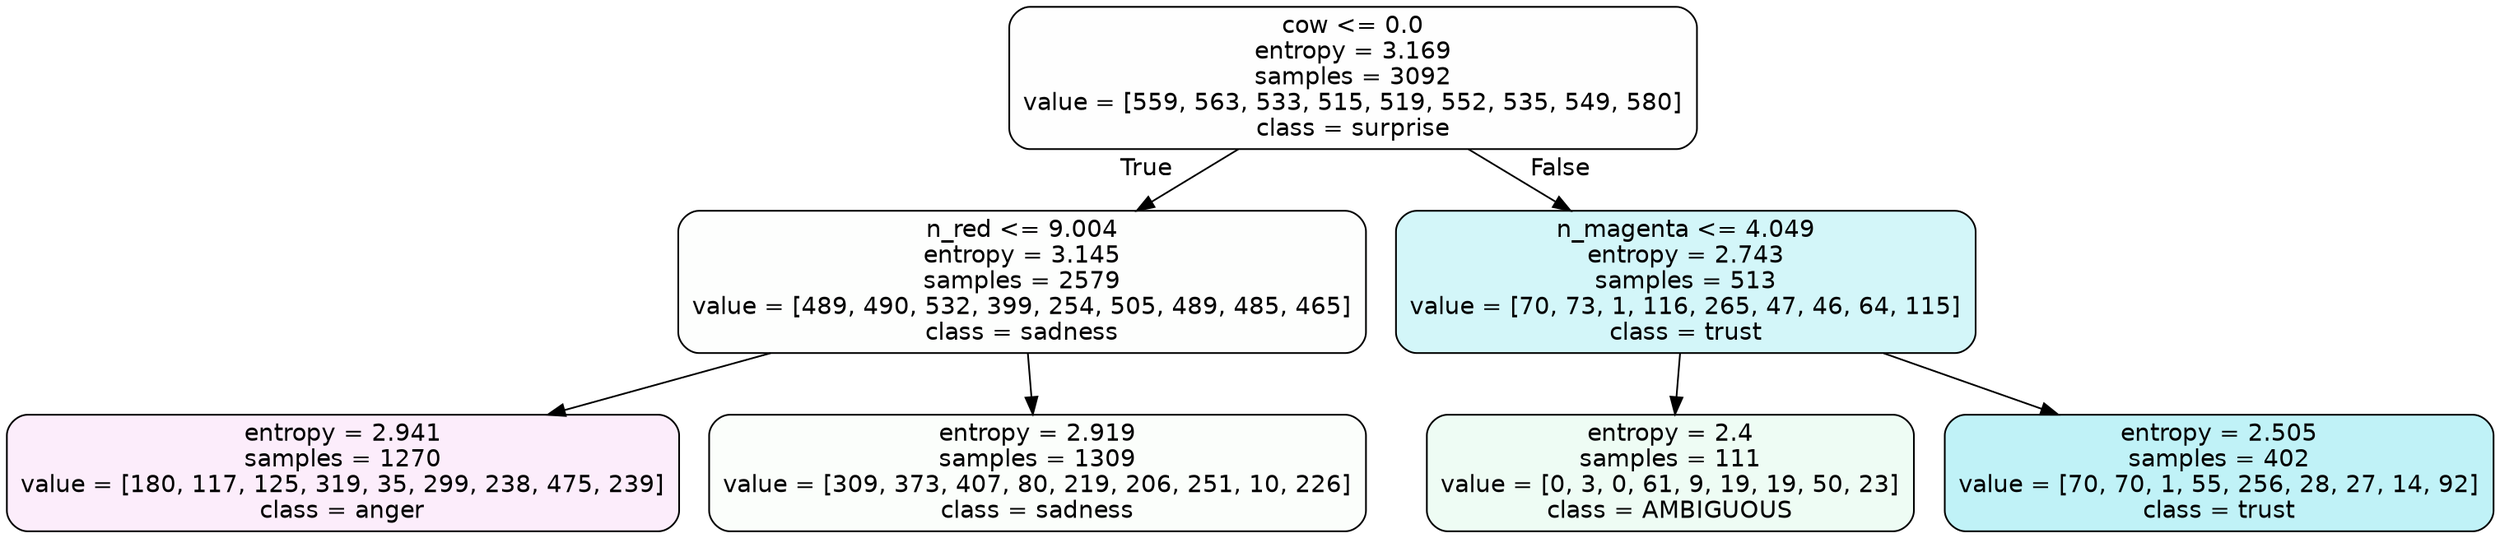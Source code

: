 digraph Tree {
node [shape=box, style="filled, rounded", color="black", fontname=helvetica] ;
edge [fontname=helvetica] ;
0 [label="cow <= 0.0\nentropy = 3.169\nsamples = 3092\nvalue = [559, 563, 533, 515, 519, 552, 535, 549, 580]\nclass = surprise", fillcolor="#e5396401"] ;
1 [label="n_red <= 9.004\nentropy = 3.145\nsamples = 2579\nvalue = [489, 490, 532, 399, 254, 505, 489, 485, 465]\nclass = sadness", fillcolor="#64e53902"] ;
0 -> 1 [labeldistance=2.5, labelangle=45, headlabel="True"] ;
2 [label="entropy = 2.941\nsamples = 1270\nvalue = [180, 117, 125, 319, 35, 299, 238, 475, 239]\nclass = anger", fillcolor="#e539d717"] ;
1 -> 2 ;
3 [label="entropy = 2.919\nsamples = 1309\nvalue = [309, 373, 407, 80, 219, 206, 251, 10, 226]\nclass = sadness", fillcolor="#64e53905"] ;
1 -> 3 ;
4 [label="n_magenta <= 4.049\nentropy = 2.743\nsamples = 513\nvalue = [70, 73, 1, 116, 265, 47, 46, 64, 115]\nclass = trust", fillcolor="#39d7e538"] ;
0 -> 4 [labeldistance=2.5, labelangle=-45, headlabel="False"] ;
5 [label="entropy = 2.4\nsamples = 111\nvalue = [0, 3, 0, 61, 9, 19, 19, 50, 23]\nclass = AMBIGUOUS", fillcolor="#39e58115"] ;
4 -> 5 ;
6 [label="entropy = 2.505\nsamples = 402\nvalue = [70, 70, 1, 55, 256, 28, 27, 14, 92]\nclass = trust", fillcolor="#39d7e550"] ;
4 -> 6 ;
}